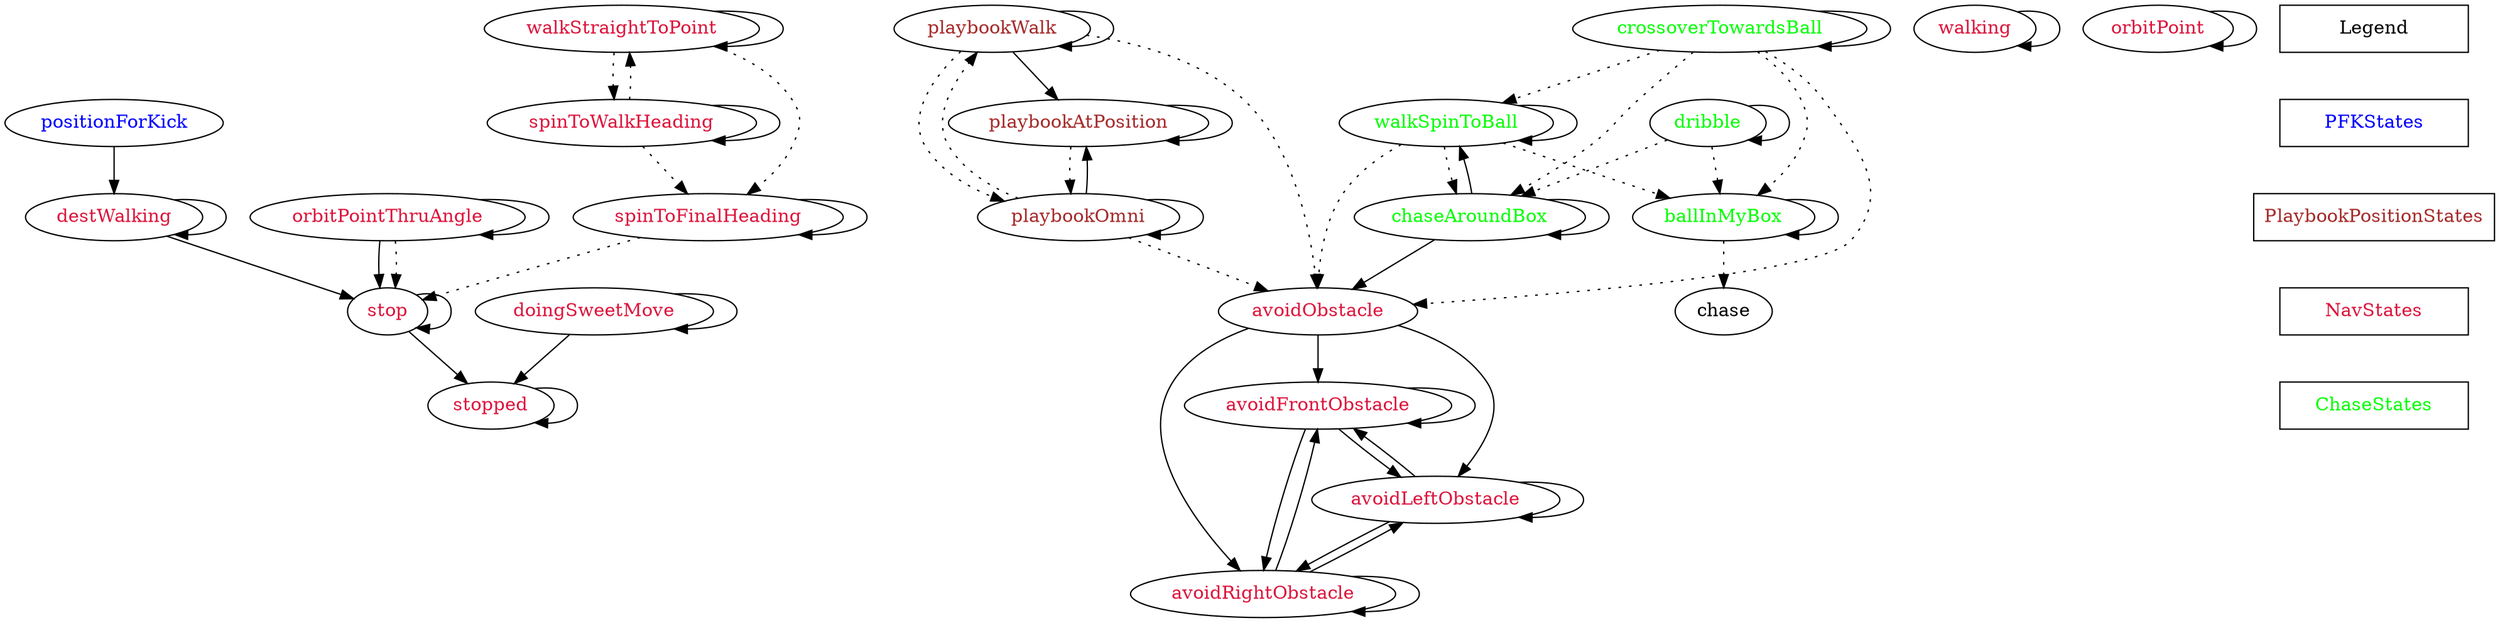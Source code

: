 digraph Navigator {

subgraph PFKStates {
  positionForKick [label="positionForKick", fontcolor="blue"];

}
subgraph PlaybookPositionStates {
  playbookWalk [label="playbookWalk", fontcolor="Brown"];
  playbookAtPosition [label="playbookAtPosition", fontcolor="Brown"];
  playbookOmni [label="playbookOmni", fontcolor="Brown"];

}
subgraph NavStates {
  avoidObstacle [label="avoidObstacle", fontcolor="Crimson"];
  stop [label="stop", fontcolor="Crimson"];
  destWalking [label="destWalking", fontcolor="Crimson"];
  walking [label="walking", fontcolor="Crimson"];
  orbitPointThruAngle [label="orbitPointThruAngle", fontcolor="Crimson"];
  orbitPoint [label="orbitPoint", fontcolor="Crimson"];
  stopped [label="stopped", fontcolor="Crimson"];
  avoidFrontObstacle [label="avoidFrontObstacle", fontcolor="Crimson"];
  doingSweetMove [label="doingSweetMove", fontcolor="Crimson"];
  walkStraightToPoint [label="walkStraightToPoint", fontcolor="Crimson"];
  spinToWalkHeading [label="spinToWalkHeading", fontcolor="Crimson"];
  avoidLeftObstacle [label="avoidLeftObstacle", fontcolor="Crimson"];
  avoidRightObstacle [label="avoidRightObstacle", fontcolor="Crimson"];
  spinToFinalHeading [label="spinToFinalHeading", fontcolor="Crimson"];

}
subgraph ChaseStates {
  dribble [label="dribble", fontcolor="Green"];
  walkSpinToBall [label="walkSpinToBall", fontcolor="Green"];
  ballInMyBox [label="ballInMyBox", fontcolor="Green"];
  chaseAroundBox [label="chaseAroundBox", fontcolor="Green"];
  crossoverTowardsBall [label="crossoverTowardsBall", fontcolor="Green"];

}
positionForKick -> destWalking;
playbookWalk -> playbookAtPosition;
playbookWalk -> playbookOmni [style="dotted"];
playbookWalk -> avoidObstacle [style="dotted"];
playbookWalk -> playbookWalk;
playbookAtPosition -> playbookOmni [style="dotted"];
playbookAtPosition -> playbookAtPosition;
playbookOmni -> playbookAtPosition;
playbookOmni -> playbookWalk [style="dotted"];
playbookOmni -> avoidObstacle [style="dotted"];
playbookOmni -> playbookOmni;
avoidObstacle -> avoidFrontObstacle;
avoidObstacle -> avoidLeftObstacle;
avoidObstacle -> avoidRightObstacle;
stop -> stopped;
stop -> stop;
destWalking -> stop;
destWalking -> destWalking;
walking -> walking;
orbitPointThruAngle -> stop;
orbitPointThruAngle -> stop [style="dotted"];
orbitPointThruAngle -> orbitPointThruAngle;
orbitPoint -> orbitPoint;
stopped -> stopped;
avoidFrontObstacle -> avoidRightObstacle;
avoidFrontObstacle -> avoidLeftObstacle;
avoidFrontObstacle -> avoidFrontObstacle;
doingSweetMove -> stopped;
doingSweetMove -> doingSweetMove;
walkStraightToPoint -> spinToFinalHeading [style="dotted"];
walkStraightToPoint -> spinToWalkHeading [style="dotted"];
walkStraightToPoint -> walkStraightToPoint;
spinToWalkHeading -> walkStraightToPoint [style="dotted"];
spinToWalkHeading -> spinToFinalHeading [style="dotted"];
spinToWalkHeading -> spinToWalkHeading;
avoidLeftObstacle -> avoidFrontObstacle;
avoidLeftObstacle -> avoidRightObstacle;
avoidLeftObstacle -> avoidLeftObstacle;
avoidRightObstacle -> avoidFrontObstacle;
avoidRightObstacle -> avoidLeftObstacle;
avoidRightObstacle -> avoidRightObstacle;
spinToFinalHeading -> stop [style="dotted"];
spinToFinalHeading -> spinToFinalHeading;
dribble -> ballInMyBox [style="dotted"];
dribble -> chaseAroundBox [style="dotted"];
dribble -> dribble;
walkSpinToBall -> ballInMyBox [style="dotted"];
walkSpinToBall -> chaseAroundBox [style="dotted"];
walkSpinToBall -> avoidObstacle [style="dotted"];
walkSpinToBall -> walkSpinToBall;
ballInMyBox -> chase [style="dotted"];
ballInMyBox -> ballInMyBox;
chaseAroundBox -> walkSpinToBall;
chaseAroundBox -> avoidObstacle;
chaseAroundBox -> chaseAroundBox;
crossoverTowardsBall -> walkSpinToBall [style="dotted"];
crossoverTowardsBall -> ballInMyBox [style="dotted"];
crossoverTowardsBall -> chaseAroundBox [style="dotted"];
crossoverTowardsBall -> avoidObstacle [style="dotted"];
crossoverTowardsBall -> crossoverTowardsBall;


edge [style=invis];
Legend [shape=box,width=2];
PFKStates [shape=box,width=2,fontcolor="blue"];
Legend -> PFKStates;
PlaybookPositionStates [shape=box,width=2,fontcolor="Brown"];
PFKStates -> PlaybookPositionStates;
NavStates [shape=box,width=2,fontcolor="Crimson"];
PlaybookPositionStates -> NavStates;
ChaseStates [shape=box,width=2,fontcolor="Green"];
NavStates -> ChaseStates;

}
